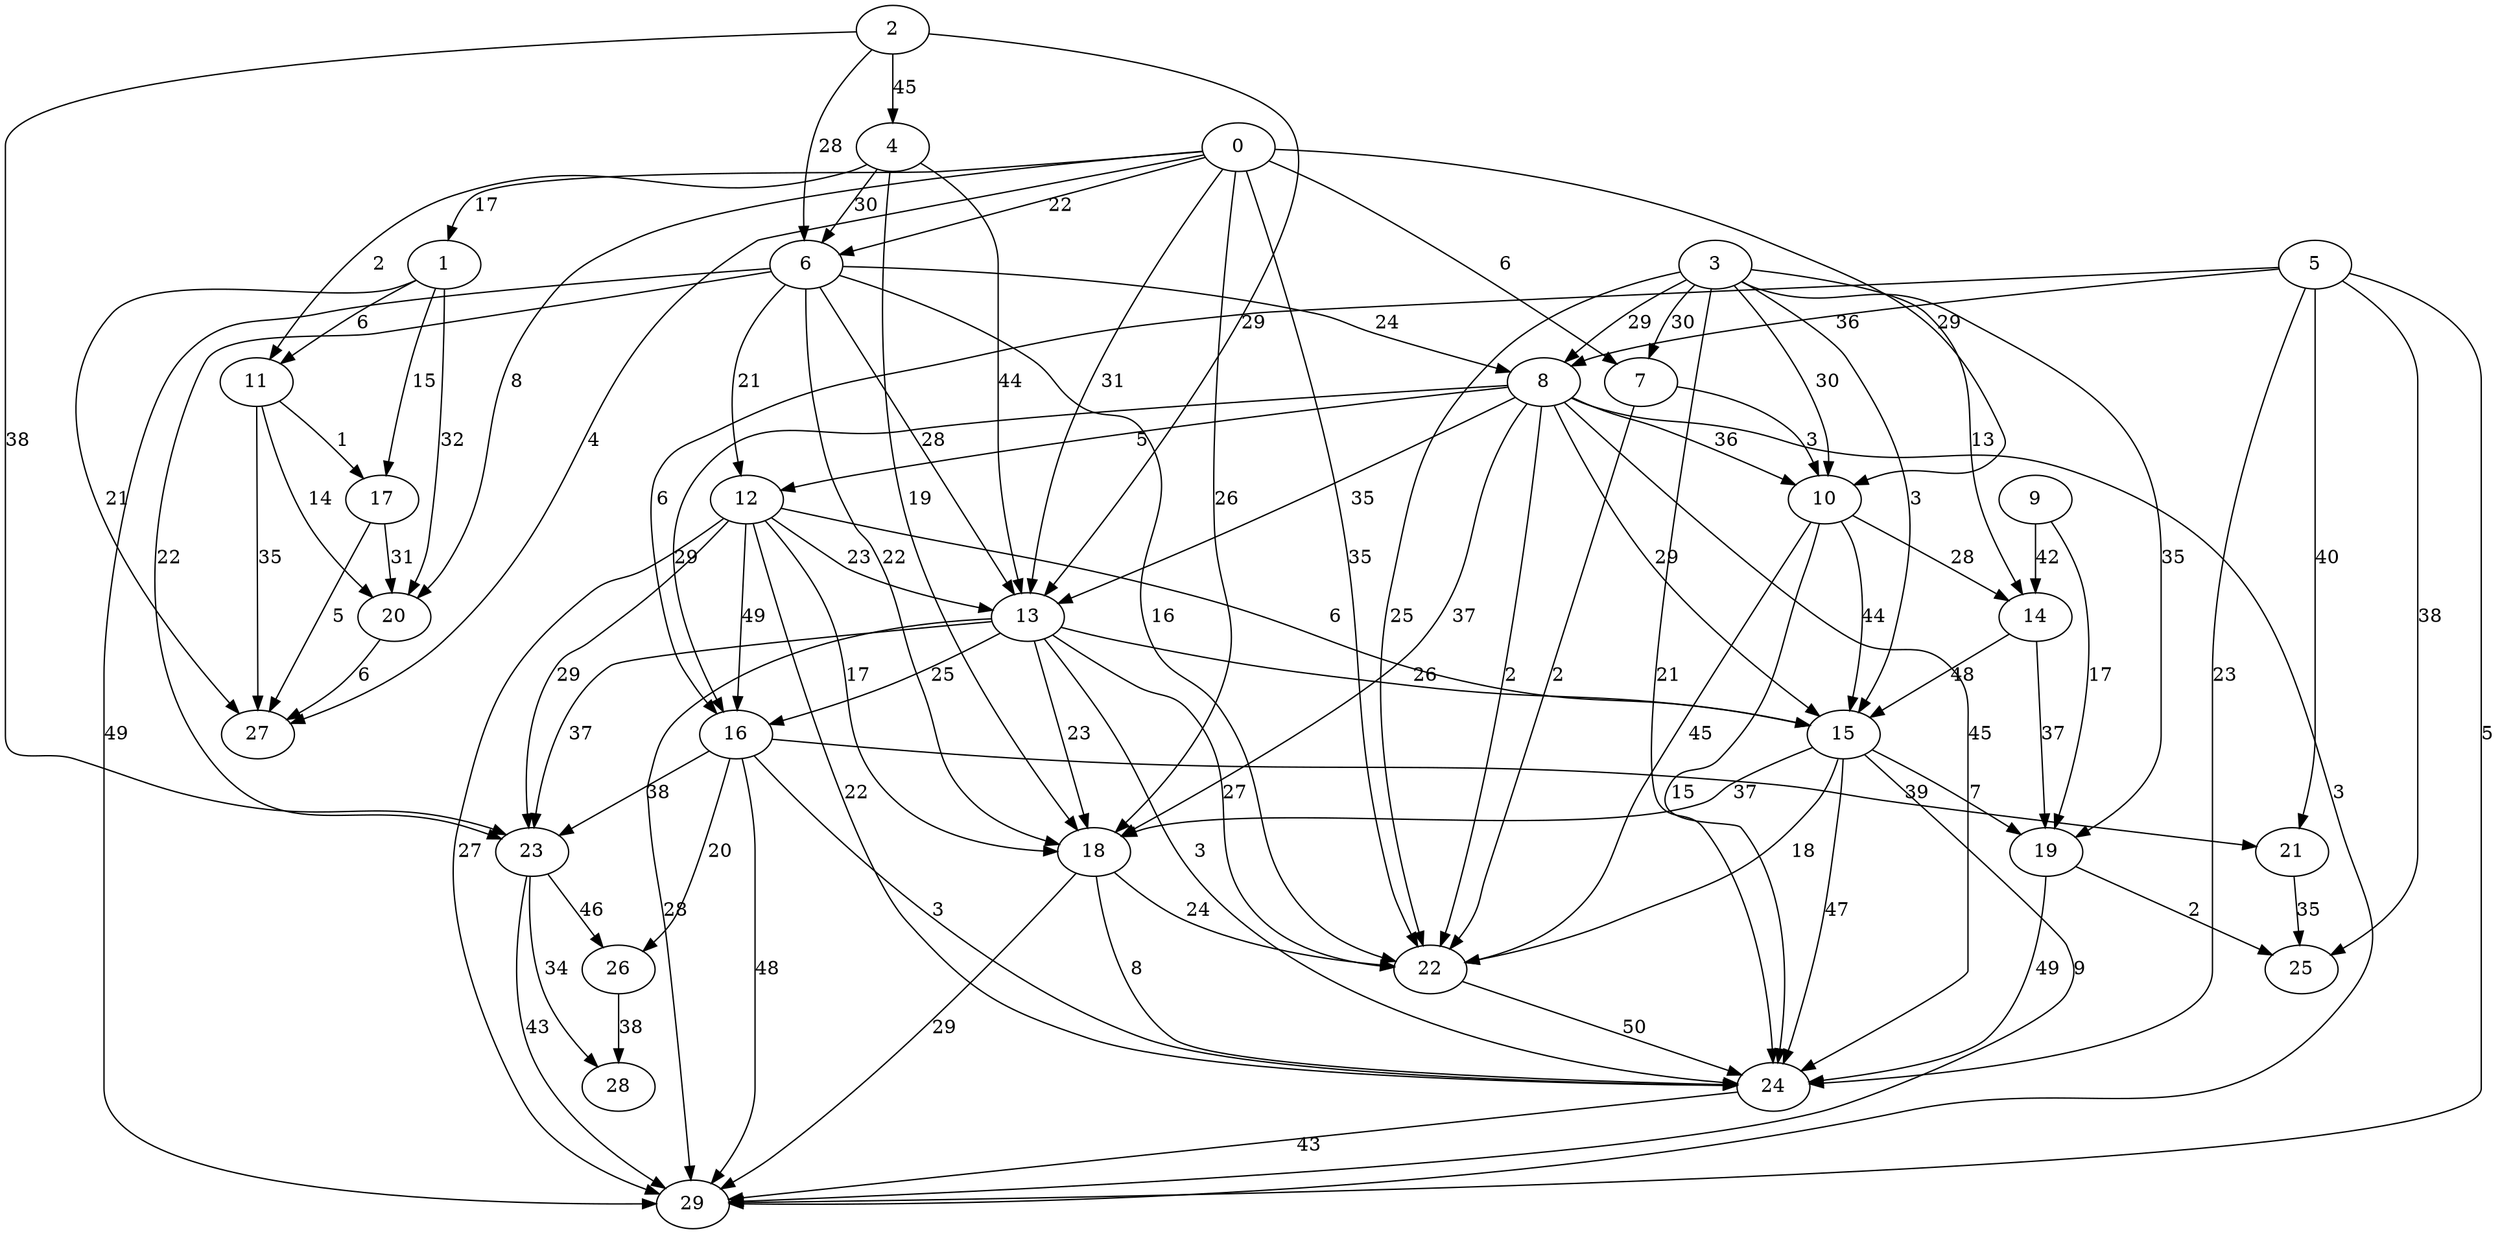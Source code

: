 digraph grafoGeografico_n_30_r_3 {
0;
1;
2;
3;
4;
5;
6;
7;
8;
9;
10;
11;
12;
13;
14;
15;
16;
17;
18;
19;
20;
21;
22;
23;
24;
25;
26;
27;
28;
29;
0 -> 1[label=17 weight=17];
0 -> 6[label=22 weight=22];
0 -> 7[label=6 weight=6];
0 -> 10[label=29 weight=29];
0 -> 13[label=31 weight=31];
0 -> 18[label=26 weight=26];
0 -> 20[label=8 weight=8];
0 -> 22[label=35 weight=35];
0 -> 27[label=4 weight=4];
1 -> 11[label=6 weight=6];
1 -> 17[label=15 weight=15];
1 -> 20[label=32 weight=32];
1 -> 27[label=21 weight=21];
2 -> 4[label=45 weight=45];
2 -> 6[label=28 weight=28];
2 -> 13[label=29 weight=29];
2 -> 23[label=38 weight=38];
3 -> 7[label=30 weight=30];
3 -> 8[label=29 weight=29];
3 -> 10[label=30 weight=30];
3 -> 14[label=13 weight=13];
3 -> 15[label=3 weight=3];
3 -> 19[label=35 weight=35];
3 -> 22[label=25 weight=25];
3 -> 24[label=21 weight=21];
4 -> 6[label=30 weight=30];
4 -> 11[label=2 weight=2];
4 -> 13[label=44 weight=44];
4 -> 18[label=19 weight=19];
5 -> 8[label=36 weight=36];
5 -> 16[label=6 weight=6];
5 -> 21[label=40 weight=40];
5 -> 24[label=23 weight=23];
5 -> 25[label=38 weight=38];
5 -> 29[label=5 weight=5];
6 -> 8[label=24 weight=24];
6 -> 12[label=21 weight=21];
6 -> 13[label=28 weight=28];
6 -> 18[label=22 weight=22];
6 -> 22[label=16 weight=16];
6 -> 23[label=22 weight=22];
6 -> 29[label=49 weight=49];
7 -> 10[label=3 weight=3];
7 -> 22[label=2 weight=2];
8 -> 10[label=36 weight=36];
8 -> 12[label=5 weight=5];
8 -> 13[label=35 weight=35];
8 -> 15[label=29 weight=29];
8 -> 16[label=29 weight=29];
8 -> 18[label=37 weight=37];
8 -> 22[label=2 weight=2];
8 -> 24[label=45 weight=45];
8 -> 29[label=3 weight=3];
9 -> 14[label=42 weight=42];
9 -> 19[label=17 weight=17];
10 -> 14[label=28 weight=28];
10 -> 15[label=44 weight=44];
10 -> 22[label=45 weight=45];
10 -> 24[label=15 weight=15];
11 -> 17[label=1 weight=1];
11 -> 20[label=14 weight=14];
11 -> 27[label=35 weight=35];
12 -> 13[label=23 weight=23];
12 -> 15[label=6 weight=6];
12 -> 16[label=49 weight=49];
12 -> 18[label=17 weight=17];
12 -> 23[label=29 weight=29];
12 -> 24[label=22 weight=22];
12 -> 29[label=27 weight=27];
13 -> 15[label=26 weight=26];
13 -> 16[label=25 weight=25];
13 -> 18[label=23 weight=23];
13 -> 22[label=27 weight=27];
13 -> 23[label=37 weight=37];
13 -> 24[label=3 weight=3];
13 -> 29[label=28 weight=28];
14 -> 15[label=48 weight=48];
14 -> 19[label=37 weight=37];
15 -> 18[label=37 weight=37];
15 -> 19[label=7 weight=7];
15 -> 22[label=18 weight=18];
15 -> 24[label=47 weight=47];
15 -> 29[label=9 weight=9];
16 -> 21[label=39 weight=39];
16 -> 23[label=38 weight=38];
16 -> 24[label=3 weight=3];
16 -> 26[label=20 weight=20];
16 -> 29[label=48 weight=48];
17 -> 20[label=31 weight=31];
17 -> 27[label=5 weight=5];
18 -> 22[label=24 weight=24];
18 -> 24[label=8 weight=8];
18 -> 29[label=29 weight=29];
19 -> 24[label=49 weight=49];
19 -> 25[label=2 weight=2];
20 -> 27[label=6 weight=6];
21 -> 25[label=35 weight=35];
22 -> 24[label=50 weight=50];
23 -> 26[label=46 weight=46];
23 -> 28[label=34 weight=34];
23 -> 29[label=43 weight=43];
24 -> 29[label=43 weight=43];
26 -> 28[label=38 weight=38];
}